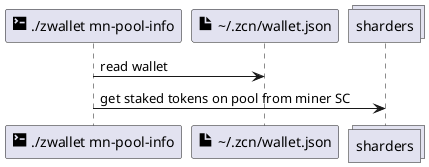 @startuml
participant "<size:20><&terminal></size> ./zwallet mn-pool-info" as cli
participant "<size:20><&file></size> \~/.zcn/wallet.json" as wallet
collections sharders

cli -> wallet: read wallet
cli -> sharders: get staked tokens on pool from miner SC

@enduml